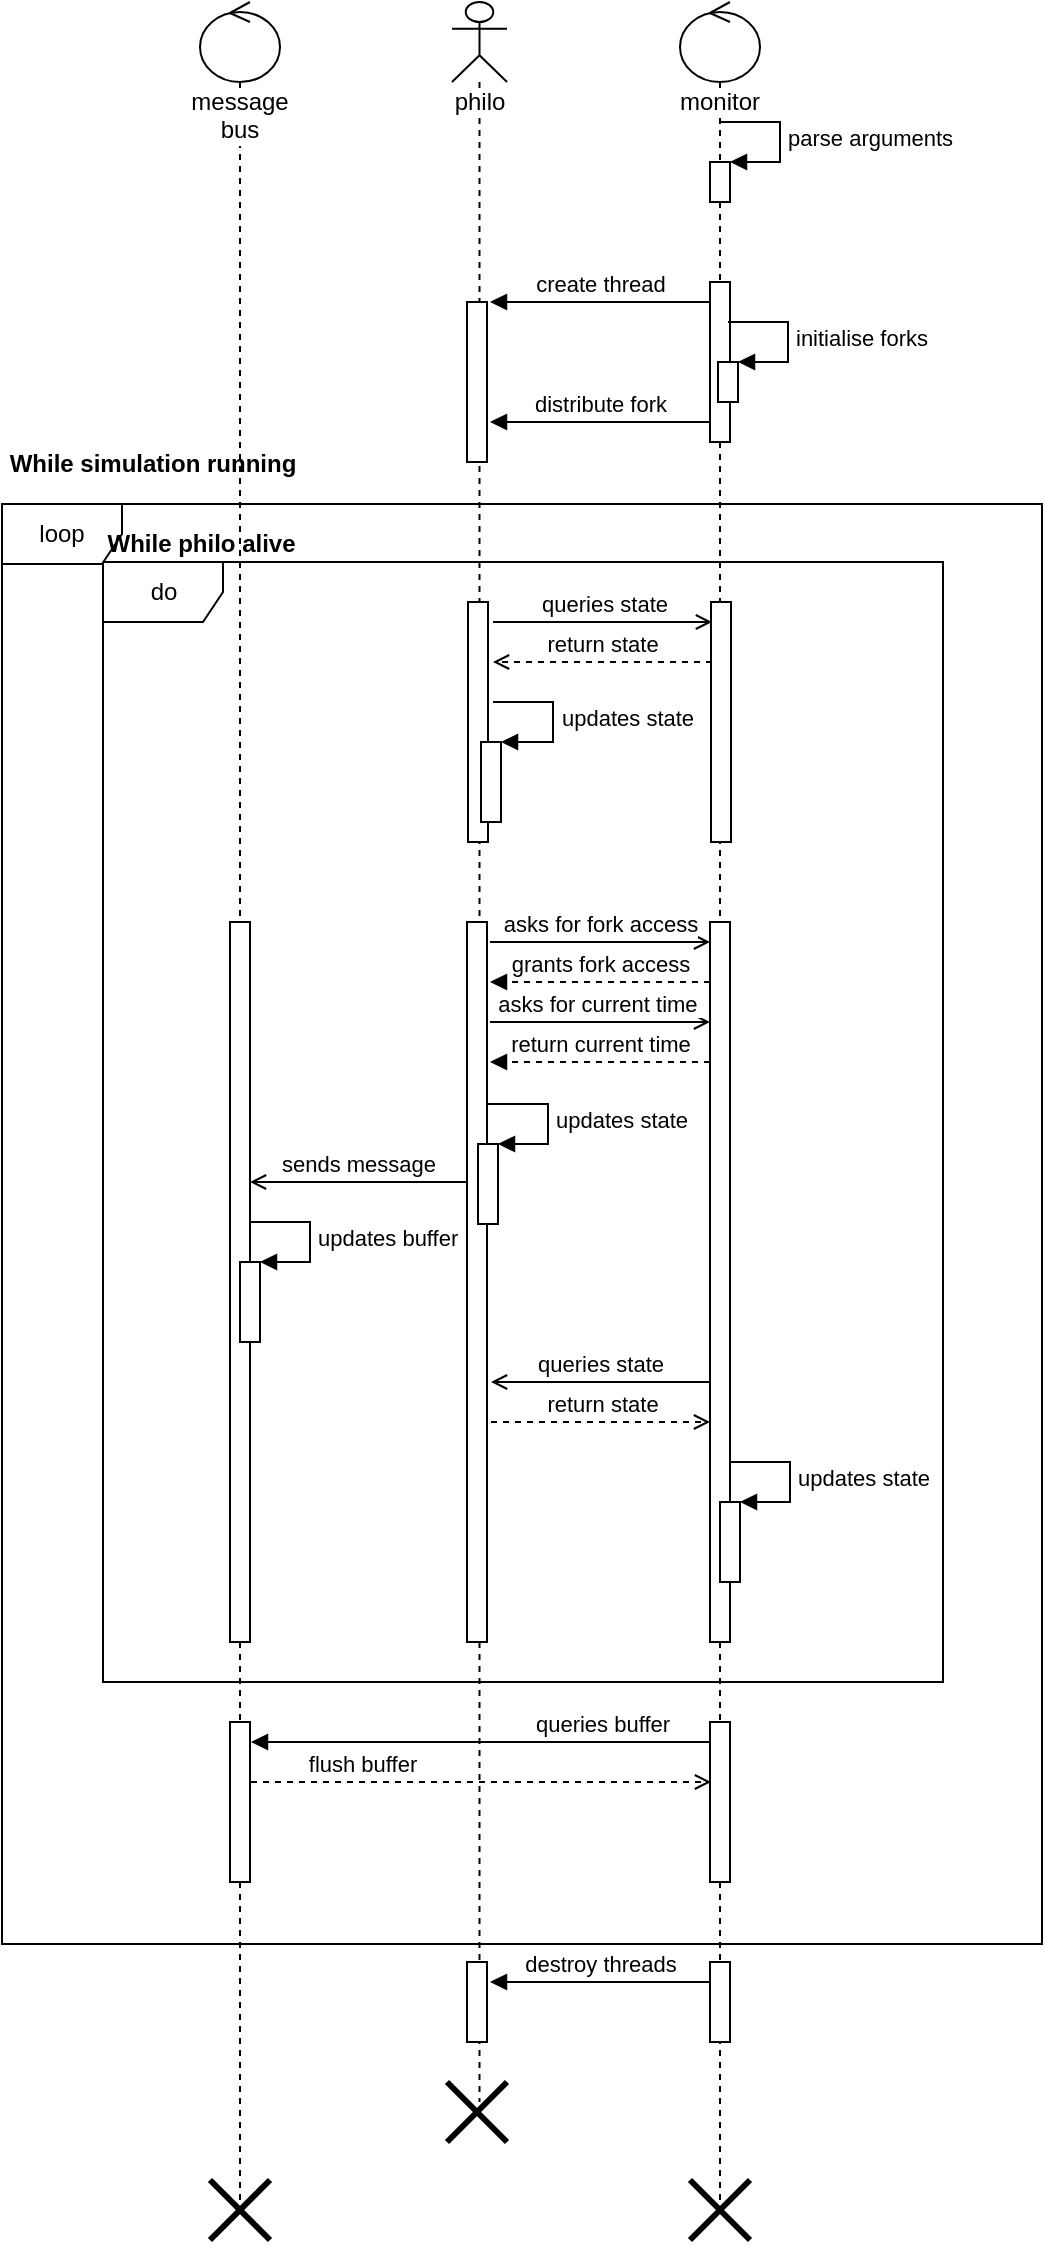 <mxfile version="20.3.0" type="device"><diagram id="AGnK4S3evjktIwNF4HyD" name="Page-1"><mxGraphModel dx="620" dy="378" grid="1" gridSize="10" guides="1" tooltips="1" connect="1" arrows="1" fold="1" page="1" pageScale="1" pageWidth="827" pageHeight="1169" math="0" shadow="0"><root><mxCell id="0"/><mxCell id="1" parent="0"/><mxCell id="OKwlw_0RritAj9aBgwyI-55" value="do" style="shape=umlFrame;whiteSpace=wrap;html=1;" parent="1" vertex="1"><mxGeometry x="191.5" y="320" width="420" height="560" as="geometry"/></mxCell><mxCell id="OKwlw_0RritAj9aBgwyI-58" value="loop" style="shape=umlFrame;whiteSpace=wrap;html=1;" parent="1" vertex="1"><mxGeometry x="141" y="291" width="520" height="720" as="geometry"/></mxCell><mxCell id="wk49BZX70Uk32hIArW28-2" value="message bus" style="shape=umlLifeline;participant=umlControl;perimeter=lifelinePerimeter;whiteSpace=wrap;html=1;container=1;collapsible=0;recursiveResize=0;verticalAlign=top;spacingTop=36;outlineConnect=0;labelBackgroundColor=default;" parent="1" vertex="1"><mxGeometry x="240" y="40" width="40" height="1100" as="geometry"/></mxCell><mxCell id="wk49BZX70Uk32hIArW28-28" value="" style="html=1;points=[];perimeter=orthogonalPerimeter;labelBackgroundColor=default;" parent="wk49BZX70Uk32hIArW28-2" vertex="1"><mxGeometry x="15" y="460" width="10" height="360" as="geometry"/></mxCell><mxCell id="OKwlw_0RritAj9aBgwyI-52" value="" style="html=1;points=[];perimeter=orthogonalPerimeter;" parent="wk49BZX70Uk32hIArW28-2" vertex="1"><mxGeometry x="15" y="860" width="10" height="80" as="geometry"/></mxCell><mxCell id="IRCQi_0-5f_J7oxDJyvI-10" value="" style="shape=umlDestroy;whiteSpace=wrap;html=1;strokeWidth=3;strokeColor=default;rounded=1;fontSize=24;fontColor=#FFFFFF;" parent="wk49BZX70Uk32hIArW28-2" vertex="1"><mxGeometry x="5" y="1089" width="30" height="30" as="geometry"/></mxCell><mxCell id="wk49BZX70Uk32hIArW28-5" value="monitor" style="shape=umlLifeline;participant=umlControl;perimeter=lifelinePerimeter;whiteSpace=wrap;html=1;container=1;collapsible=0;recursiveResize=0;verticalAlign=top;spacingTop=36;outlineConnect=0;labelBackgroundColor=default;" parent="1" vertex="1"><mxGeometry x="480" y="40" width="40" height="1100" as="geometry"/></mxCell><mxCell id="wk49BZX70Uk32hIArW28-15" value="" style="html=1;points=[];perimeter=orthogonalPerimeter;labelBackgroundColor=default;" parent="wk49BZX70Uk32hIArW28-5" vertex="1"><mxGeometry x="15" y="140" width="10" height="80" as="geometry"/></mxCell><mxCell id="wk49BZX70Uk32hIArW28-12" value="" style="html=1;points=[];perimeter=orthogonalPerimeter;labelBackgroundColor=default;" parent="wk49BZX70Uk32hIArW28-5" vertex="1"><mxGeometry x="15" y="80" width="10" height="20" as="geometry"/></mxCell><mxCell id="wk49BZX70Uk32hIArW28-13" value="parse arguments" style="edgeStyle=orthogonalEdgeStyle;html=1;align=left;spacingLeft=2;endArrow=block;rounded=0;entryX=1;entryY=0;" parent="wk49BZX70Uk32hIArW28-5" target="wk49BZX70Uk32hIArW28-12" edge="1"><mxGeometry relative="1" as="geometry"><mxPoint x="20" y="60" as="sourcePoint"/><Array as="points"><mxPoint x="50" y="60"/></Array></mxGeometry></mxCell><mxCell id="wk49BZX70Uk32hIArW28-19" value="" style="html=1;points=[];perimeter=orthogonalPerimeter;labelBackgroundColor=default;" parent="wk49BZX70Uk32hIArW28-5" vertex="1"><mxGeometry x="19" y="180" width="10" height="20" as="geometry"/></mxCell><mxCell id="wk49BZX70Uk32hIArW28-20" value="initialise forks" style="edgeStyle=orthogonalEdgeStyle;html=1;align=left;spacingLeft=2;endArrow=block;rounded=0;entryX=1;entryY=0;" parent="wk49BZX70Uk32hIArW28-5" target="wk49BZX70Uk32hIArW28-19" edge="1"><mxGeometry relative="1" as="geometry"><mxPoint x="24" y="160" as="sourcePoint"/><Array as="points"><mxPoint x="54" y="160"/></Array></mxGeometry></mxCell><mxCell id="wk49BZX70Uk32hIArW28-25" value="" style="html=1;points=[];perimeter=orthogonalPerimeter;labelBackgroundColor=default;" parent="wk49BZX70Uk32hIArW28-5" vertex="1"><mxGeometry x="15" y="460" width="10" height="360" as="geometry"/></mxCell><mxCell id="OKwlw_0RritAj9aBgwyI-32" value="" style="html=1;points=[];perimeter=orthogonalPerimeter;" parent="wk49BZX70Uk32hIArW28-5" vertex="1"><mxGeometry x="20" y="750" width="10" height="40" as="geometry"/></mxCell><mxCell id="OKwlw_0RritAj9aBgwyI-33" value="updates state" style="edgeStyle=orthogonalEdgeStyle;html=1;align=left;spacingLeft=2;endArrow=block;rounded=0;entryX=1;entryY=0;" parent="wk49BZX70Uk32hIArW28-5" target="OKwlw_0RritAj9aBgwyI-32" edge="1"><mxGeometry relative="1" as="geometry"><mxPoint x="25" y="730" as="sourcePoint"/><Array as="points"><mxPoint x="55" y="730"/></Array></mxGeometry></mxCell><mxCell id="OKwlw_0RritAj9aBgwyI-45" value="" style="html=1;points=[];perimeter=orthogonalPerimeter;" parent="wk49BZX70Uk32hIArW28-5" vertex="1"><mxGeometry x="15.5" y="300" width="10" height="120" as="geometry"/></mxCell><mxCell id="OKwlw_0RritAj9aBgwyI-47" value="queries state" style="html=1;verticalAlign=bottom;endArrow=open;rounded=0;endFill=0;" parent="wk49BZX70Uk32hIArW28-5" edge="1"><mxGeometry width="80" relative="1" as="geometry"><mxPoint x="-93.5" y="310" as="sourcePoint"/><mxPoint x="16.0" y="310" as="targetPoint"/></mxGeometry></mxCell><mxCell id="OKwlw_0RritAj9aBgwyI-48" value="return state" style="html=1;verticalAlign=bottom;endArrow=open;rounded=0;endFill=0;dashed=1;" parent="wk49BZX70Uk32hIArW28-5" edge="1"><mxGeometry width="80" relative="1" as="geometry"><mxPoint x="16.0" y="330" as="sourcePoint"/><mxPoint x="-93.5" y="330" as="targetPoint"/></mxGeometry></mxCell><mxCell id="OKwlw_0RritAj9aBgwyI-50" value="updates state" style="edgeStyle=orthogonalEdgeStyle;html=1;align=left;spacingLeft=2;endArrow=block;rounded=0;entryX=1;entryY=0;" parent="wk49BZX70Uk32hIArW28-5" target="OKwlw_0RritAj9aBgwyI-49" edge="1"><mxGeometry relative="1" as="geometry"><mxPoint x="-93.5" y="350" as="sourcePoint"/><Array as="points"><mxPoint x="-63.5" y="350"/></Array></mxGeometry></mxCell><mxCell id="OKwlw_0RritAj9aBgwyI-51" value="" style="html=1;points=[];perimeter=orthogonalPerimeter;" parent="wk49BZX70Uk32hIArW28-5" vertex="1"><mxGeometry x="15" y="860" width="10" height="80" as="geometry"/></mxCell><mxCell id="IRCQi_0-5f_J7oxDJyvI-9" value="" style="shape=umlDestroy;whiteSpace=wrap;html=1;strokeWidth=3;strokeColor=default;rounded=1;fontSize=24;fontColor=#FFFFFF;" parent="wk49BZX70Uk32hIArW28-5" vertex="1"><mxGeometry x="5" y="1089" width="30" height="30" as="geometry"/></mxCell><mxCell id="wk49BZX70Uk32hIArW28-18" value="philo" style="shape=umlLifeline;participant=umlActor;perimeter=lifelinePerimeter;whiteSpace=wrap;html=1;container=1;collapsible=0;recursiveResize=0;verticalAlign=top;spacingTop=36;outlineConnect=0;labelBackgroundColor=default;" parent="1" vertex="1"><mxGeometry x="366" y="40" width="27.5" height="1050" as="geometry"/></mxCell><mxCell id="wk49BZX70Uk32hIArW28-14" value="" style="html=1;points=[];perimeter=orthogonalPerimeter;labelBackgroundColor=default;" parent="wk49BZX70Uk32hIArW28-18" vertex="1"><mxGeometry x="7.5" y="150" width="10" height="80" as="geometry"/></mxCell><mxCell id="wk49BZX70Uk32hIArW28-23" value="" style="html=1;points=[];perimeter=orthogonalPerimeter;labelBackgroundColor=default;" parent="wk49BZX70Uk32hIArW28-18" vertex="1"><mxGeometry x="7.5" y="460" width="10" height="360" as="geometry"/></mxCell><mxCell id="OKwlw_0RritAj9aBgwyI-46" value="" style="html=1;points=[];perimeter=orthogonalPerimeter;" parent="wk49BZX70Uk32hIArW28-18" vertex="1"><mxGeometry x="8" y="300" width="10" height="120" as="geometry"/></mxCell><mxCell id="IRCQi_0-5f_J7oxDJyvI-6" value="" style="html=1;points=[];perimeter=orthogonalPerimeter;" parent="wk49BZX70Uk32hIArW28-18" vertex="1"><mxGeometry x="7.5" y="980" width="10" height="40" as="geometry"/></mxCell><mxCell id="IRCQi_0-5f_J7oxDJyvI-8" value="" style="shape=umlDestroy;whiteSpace=wrap;html=1;strokeWidth=3;strokeColor=default;rounded=1;fontSize=24;fontColor=#FFFFFF;" parent="wk49BZX70Uk32hIArW28-18" vertex="1"><mxGeometry x="-2.5" y="1040" width="30" height="30" as="geometry"/></mxCell><mxCell id="wk49BZX70Uk32hIArW28-16" value="create thread" style="html=1;verticalAlign=bottom;endArrow=block;rounded=0;" parent="1" edge="1"><mxGeometry width="80" relative="1" as="geometry"><mxPoint x="495" y="190" as="sourcePoint"/><mxPoint x="385" y="190" as="targetPoint"/></mxGeometry></mxCell><mxCell id="wk49BZX70Uk32hIArW28-22" value="distribute fork" style="html=1;verticalAlign=bottom;endArrow=block;rounded=0;" parent="1" edge="1"><mxGeometry width="80" relative="1" as="geometry"><mxPoint x="495" y="250" as="sourcePoint"/><mxPoint x="385" y="250" as="targetPoint"/></mxGeometry></mxCell><mxCell id="wk49BZX70Uk32hIArW28-26" value="asks for fork access" style="html=1;verticalAlign=bottom;endArrow=open;rounded=0;endFill=0;" parent="1" edge="1"><mxGeometry width="80" relative="1" as="geometry"><mxPoint x="385" y="510" as="sourcePoint"/><mxPoint x="495" y="510" as="targetPoint"/></mxGeometry></mxCell><mxCell id="wk49BZX70Uk32hIArW28-27" value="grants fork access" style="html=1;verticalAlign=bottom;endArrow=block;rounded=0;endFill=1;dashed=1;" parent="1" edge="1"><mxGeometry width="80" relative="1" as="geometry"><mxPoint x="495" y="530" as="sourcePoint"/><mxPoint x="385" y="530" as="targetPoint"/></mxGeometry></mxCell><mxCell id="OKwlw_0RritAj9aBgwyI-16" value="" style="html=1;points=[];perimeter=orthogonalPerimeter;" parent="1" vertex="1"><mxGeometry x="379" y="611" width="10" height="40" as="geometry"/></mxCell><mxCell id="OKwlw_0RritAj9aBgwyI-17" value="updates state" style="edgeStyle=orthogonalEdgeStyle;html=1;align=left;spacingLeft=2;endArrow=block;rounded=0;entryX=1;entryY=0;" parent="1" target="OKwlw_0RritAj9aBgwyI-16" edge="1"><mxGeometry relative="1" as="geometry"><mxPoint x="384" y="591" as="sourcePoint"/><Array as="points"><mxPoint x="414" y="591"/></Array></mxGeometry></mxCell><mxCell id="OKwlw_0RritAj9aBgwyI-21" value="" style="html=1;points=[];perimeter=orthogonalPerimeter;" parent="1" vertex="1"><mxGeometry x="260" y="670" width="10" height="40" as="geometry"/></mxCell><mxCell id="OKwlw_0RritAj9aBgwyI-22" value="updates buffer" style="edgeStyle=orthogonalEdgeStyle;html=1;align=left;spacingLeft=2;endArrow=block;rounded=0;entryX=1;entryY=0;" parent="1" target="OKwlw_0RritAj9aBgwyI-21" edge="1"><mxGeometry relative="1" as="geometry"><mxPoint x="265" y="650" as="sourcePoint"/><Array as="points"><mxPoint x="295" y="650"/></Array></mxGeometry></mxCell><mxCell id="OKwlw_0RritAj9aBgwyI-25" value="sends message" style="html=1;verticalAlign=bottom;endArrow=open;rounded=0;endFill=0;" parent="1" edge="1" source="wk49BZX70Uk32hIArW28-23"><mxGeometry width="80" relative="1" as="geometry"><mxPoint x="370" y="630" as="sourcePoint"/><mxPoint x="265" y="630" as="targetPoint"/></mxGeometry></mxCell><mxCell id="OKwlw_0RritAj9aBgwyI-26" value="queries buffer" style="html=1;verticalAlign=bottom;endArrow=block;rounded=0;endFill=1;" parent="1" edge="1"><mxGeometry x="-0.522" width="80" relative="1" as="geometry"><mxPoint x="495.5" y="910" as="sourcePoint"/><mxPoint x="265.5" y="910" as="targetPoint"/><mxPoint as="offset"/></mxGeometry></mxCell><mxCell id="OKwlw_0RritAj9aBgwyI-27" value="flush buffer" style="html=1;verticalAlign=bottom;endArrow=open;rounded=0;endFill=0;dashed=1;" parent="1" edge="1"><mxGeometry x="-0.522" width="80" relative="1" as="geometry"><mxPoint x="265.5" y="930" as="sourcePoint"/><mxPoint x="495.5" y="930" as="targetPoint"/><mxPoint as="offset"/></mxGeometry></mxCell><mxCell id="OKwlw_0RritAj9aBgwyI-29" value="queries state" style="html=1;verticalAlign=bottom;endArrow=open;rounded=0;endFill=0;" parent="1" edge="1"><mxGeometry width="80" relative="1" as="geometry"><mxPoint x="495" y="730" as="sourcePoint"/><mxPoint x="385.5" y="730" as="targetPoint"/></mxGeometry></mxCell><mxCell id="OKwlw_0RritAj9aBgwyI-31" value="return state" style="html=1;verticalAlign=bottom;endArrow=open;rounded=0;endFill=0;dashed=1;" parent="1" edge="1"><mxGeometry width="80" relative="1" as="geometry"><mxPoint x="385.5" y="750" as="sourcePoint"/><mxPoint x="495" y="750" as="targetPoint"/></mxGeometry></mxCell><mxCell id="OKwlw_0RritAj9aBgwyI-49" value="" style="html=1;points=[];perimeter=orthogonalPerimeter;" parent="1" vertex="1"><mxGeometry x="380.5" y="410" width="10" height="40" as="geometry"/></mxCell><mxCell id="OKwlw_0RritAj9aBgwyI-56" value="While philo alive" style="text;align=center;fontStyle=1;verticalAlign=middle;spacingLeft=3;spacingRight=3;strokeColor=none;rotatable=0;points=[[0,0.5],[1,0.5]];portConstraint=eastwest;" parent="1" vertex="1"><mxGeometry x="190.5" y="300" width="100.5" height="20" as="geometry"/></mxCell><mxCell id="OKwlw_0RritAj9aBgwyI-59" value="While simulation running" style="text;align=center;fontStyle=1;verticalAlign=middle;spacingLeft=3;spacingRight=3;strokeColor=none;rotatable=0;points=[[0,0.5],[1,0.5]];portConstraint=eastwest;" parent="1" vertex="1"><mxGeometry x="141" y="260" width="151" height="20" as="geometry"/></mxCell><mxCell id="IRCQi_0-5f_J7oxDJyvI-5" value="" style="html=1;points=[];perimeter=orthogonalPerimeter;" parent="1" vertex="1"><mxGeometry x="495" y="1020" width="10" height="40" as="geometry"/></mxCell><mxCell id="IRCQi_0-5f_J7oxDJyvI-7" value="destroy threads" style="html=1;verticalAlign=bottom;endArrow=block;rounded=0;" parent="1" edge="1"><mxGeometry width="80" relative="1" as="geometry"><mxPoint x="495" y="1030" as="sourcePoint"/><mxPoint x="385" y="1030" as="targetPoint"/></mxGeometry></mxCell><mxCell id="5zYIM5sCthq-2IiHV13K-4" value="asks for current time&amp;nbsp;" style="html=1;verticalAlign=bottom;endArrow=open;rounded=0;endFill=0;" edge="1" parent="1"><mxGeometry width="80" relative="1" as="geometry"><mxPoint x="385" y="550" as="sourcePoint"/><mxPoint x="495" y="550" as="targetPoint"/></mxGeometry></mxCell><mxCell id="5zYIM5sCthq-2IiHV13K-6" value="return current time" style="html=1;verticalAlign=bottom;endArrow=block;rounded=0;endFill=1;dashed=1;" edge="1" parent="1"><mxGeometry width="80" relative="1" as="geometry"><mxPoint x="495" y="570" as="sourcePoint"/><mxPoint x="385" y="570" as="targetPoint"/></mxGeometry></mxCell></root></mxGraphModel></diagram></mxfile>